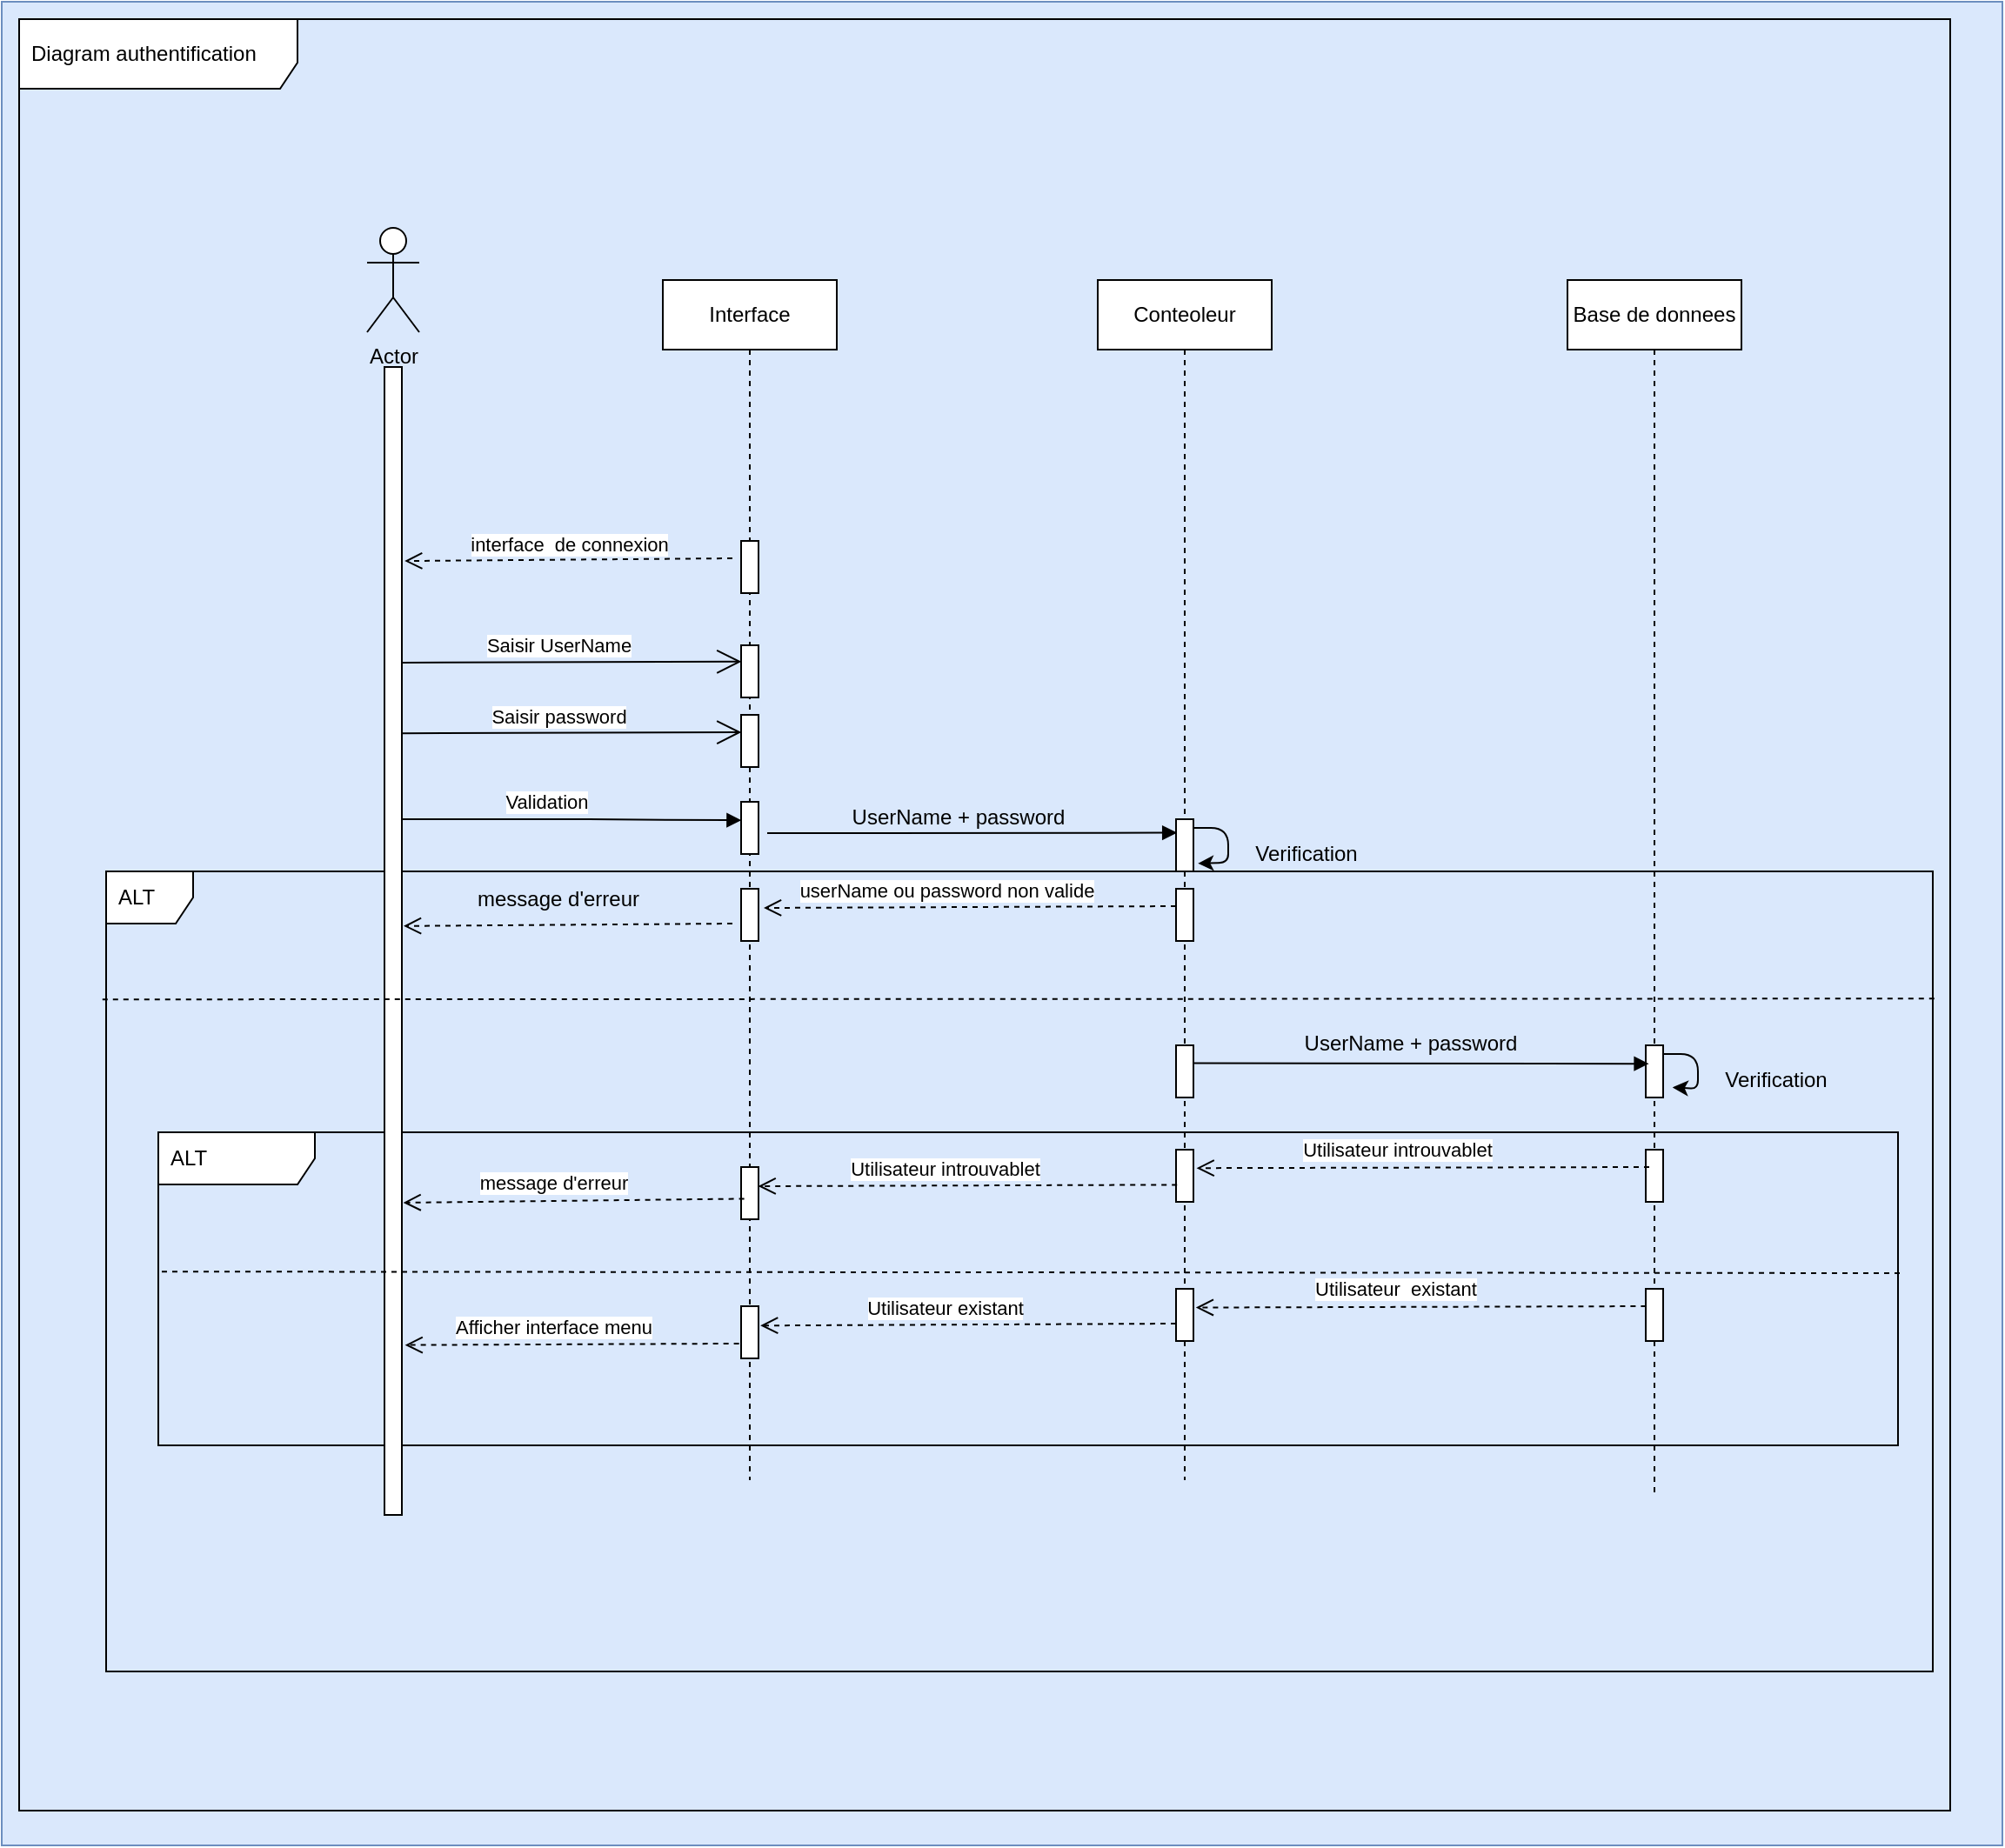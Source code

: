 <mxfile>
    <diagram id="Amquuo6YpdLtKz7LeLt5" name="Page-1">
        <mxGraphModel dx="1179" dy="1847" grid="1" gridSize="10" guides="1" tooltips="1" connect="1" arrows="1" fold="1" page="1" pageScale="1" pageWidth="827" pageHeight="1169" math="0" shadow="0">
            <root>
                <mxCell id="0"/>
                <mxCell id="1" parent="0"/>
                <mxCell id="69" value="" style="rounded=0;whiteSpace=wrap;html=1;fillColor=#dae8fc;strokeColor=#6c8ebf;" vertex="1" parent="1">
                    <mxGeometry y="-50" width="1150" height="1060" as="geometry"/>
                </mxCell>
                <mxCell id="37" value="ALT" style="shape=umlFrame;whiteSpace=wrap;html=1;width=50;height=30;boundedLbl=1;verticalAlign=middle;align=left;spacingLeft=5;" vertex="1" parent="1">
                    <mxGeometry x="60" y="450" width="1050" height="460" as="geometry"/>
                </mxCell>
                <mxCell id="2" value="Diagram authentification" style="shape=umlFrame;whiteSpace=wrap;html=1;width=160;height=40;boundedLbl=1;verticalAlign=middle;align=left;spacingLeft=5;" vertex="1" parent="1">
                    <mxGeometry x="10" y="-40" width="1110" height="1030" as="geometry"/>
                </mxCell>
                <mxCell id="53" value="ALT" style="shape=umlFrame;whiteSpace=wrap;html=1;width=90;height=30;boundedLbl=1;verticalAlign=middle;align=left;spacingLeft=5;" vertex="1" parent="1">
                    <mxGeometry x="90" y="600" width="1000" height="180" as="geometry"/>
                </mxCell>
                <mxCell id="4" value="Actor" style="shape=umlActor;verticalLabelPosition=bottom;verticalAlign=top;html=1;" vertex="1" parent="1">
                    <mxGeometry x="210" y="80" width="30" height="60" as="geometry"/>
                </mxCell>
                <mxCell id="5" value="" style="html=1;points=[];perimeter=orthogonalPerimeter;" vertex="1" parent="1">
                    <mxGeometry x="220" y="160" width="10" height="660" as="geometry"/>
                </mxCell>
                <mxCell id="9" value="Interface" style="shape=umlLifeline;perimeter=lifelinePerimeter;whiteSpace=wrap;html=1;container=1;collapsible=0;recursiveResize=0;outlineConnect=0;" vertex="1" parent="1">
                    <mxGeometry x="380" y="110" width="100" height="690" as="geometry"/>
                </mxCell>
                <mxCell id="12" value="" style="html=1;points=[];perimeter=orthogonalPerimeter;" vertex="1" parent="9">
                    <mxGeometry x="45" y="150" width="10" height="30" as="geometry"/>
                </mxCell>
                <mxCell id="15" value="" style="html=1;points=[];perimeter=orthogonalPerimeter;" vertex="1" parent="9">
                    <mxGeometry x="45" y="210" width="10" height="30" as="geometry"/>
                </mxCell>
                <mxCell id="19" value="" style="html=1;points=[];perimeter=orthogonalPerimeter;" vertex="1" parent="9">
                    <mxGeometry x="45" y="250" width="10" height="30" as="geometry"/>
                </mxCell>
                <mxCell id="22" value="" style="html=1;points=[];perimeter=orthogonalPerimeter;" vertex="1" parent="9">
                    <mxGeometry x="45" y="300" width="10" height="30" as="geometry"/>
                </mxCell>
                <mxCell id="41" value="" style="html=1;points=[];perimeter=orthogonalPerimeter;" vertex="1" parent="9">
                    <mxGeometry x="45" y="350" width="10" height="30" as="geometry"/>
                </mxCell>
                <mxCell id="59" value="" style="html=1;points=[];perimeter=orthogonalPerimeter;" vertex="1" parent="9">
                    <mxGeometry x="45" y="510" width="10" height="30" as="geometry"/>
                </mxCell>
                <mxCell id="67" value="" style="html=1;points=[];perimeter=orthogonalPerimeter;" vertex="1" parent="9">
                    <mxGeometry x="45" y="590" width="10" height="30" as="geometry"/>
                </mxCell>
                <mxCell id="10" value="Conteoleur" style="shape=umlLifeline;perimeter=lifelinePerimeter;whiteSpace=wrap;html=1;container=1;collapsible=0;recursiveResize=0;outlineConnect=0;" vertex="1" parent="1">
                    <mxGeometry x="630" y="110" width="100" height="690" as="geometry"/>
                </mxCell>
                <mxCell id="33" value="" style="html=1;points=[];perimeter=orthogonalPerimeter;" vertex="1" parent="10">
                    <mxGeometry x="45" y="310" width="10" height="30" as="geometry"/>
                </mxCell>
                <mxCell id="35" style="edgeStyle=none;html=1;entryX=1.26;entryY=0.847;entryDx=0;entryDy=0;entryPerimeter=0;" edge="1" parent="10" source="33" target="33">
                    <mxGeometry relative="1" as="geometry"/>
                </mxCell>
                <mxCell id="39" value="userName ou password non valide" style="html=1;verticalAlign=bottom;endArrow=open;dashed=1;endSize=8;entryX=1.3;entryY=0.367;entryDx=0;entryDy=0;entryPerimeter=0;" edge="1" parent="10" target="41">
                    <mxGeometry x="0.115" y="-1" relative="1" as="geometry">
                        <mxPoint x="45" y="360" as="sourcePoint"/>
                        <mxPoint x="-143.4" y="361.54" as="targetPoint"/>
                        <mxPoint as="offset"/>
                    </mxGeometry>
                </mxCell>
                <mxCell id="47" value="" style="html=1;points=[];perimeter=orthogonalPerimeter;" vertex="1" parent="10">
                    <mxGeometry x="45" y="440" width="10" height="30" as="geometry"/>
                </mxCell>
                <mxCell id="56" value="" style="html=1;points=[];perimeter=orthogonalPerimeter;" vertex="1" parent="10">
                    <mxGeometry x="45" y="500" width="10" height="30" as="geometry"/>
                </mxCell>
                <mxCell id="65" value="" style="html=1;points=[];perimeter=orthogonalPerimeter;" vertex="1" parent="10">
                    <mxGeometry x="45" y="580" width="10" height="30" as="geometry"/>
                </mxCell>
                <mxCell id="11" value="Base de donnees" style="shape=umlLifeline;perimeter=lifelinePerimeter;whiteSpace=wrap;html=1;container=1;collapsible=0;recursiveResize=0;outlineConnect=0;" vertex="1" parent="1">
                    <mxGeometry x="900" y="110" width="100" height="700" as="geometry"/>
                </mxCell>
                <mxCell id="49" value="" style="html=1;points=[];perimeter=orthogonalPerimeter;" vertex="1" parent="11">
                    <mxGeometry x="45" y="440" width="10" height="30" as="geometry"/>
                </mxCell>
                <mxCell id="51" style="edgeStyle=none;html=1;entryX=1.54;entryY=0.807;entryDx=0;entryDy=0;entryPerimeter=0;" edge="1" parent="11" source="49" target="49">
                    <mxGeometry relative="1" as="geometry"/>
                </mxCell>
                <mxCell id="54" value="" style="html=1;points=[];perimeter=orthogonalPerimeter;" vertex="1" parent="11">
                    <mxGeometry x="45" y="500" width="10" height="30" as="geometry"/>
                </mxCell>
                <mxCell id="63" value="" style="html=1;points=[];perimeter=orthogonalPerimeter;" vertex="1" parent="11">
                    <mxGeometry x="45" y="580" width="10" height="30" as="geometry"/>
                </mxCell>
                <mxCell id="13" value="interface&amp;nbsp; de connexion" style="html=1;verticalAlign=bottom;endArrow=open;dashed=1;endSize=8;entryX=1.16;entryY=0.169;entryDx=0;entryDy=0;entryPerimeter=0;" edge="1" parent="1" target="5">
                    <mxGeometry x="-0.002" relative="1" as="geometry">
                        <mxPoint x="420" y="270" as="sourcePoint"/>
                        <mxPoint x="340" y="270" as="targetPoint"/>
                        <mxPoint as="offset"/>
                    </mxGeometry>
                </mxCell>
                <mxCell id="14" value="" style="endArrow=open;endFill=1;endSize=12;html=1;entryX=0.02;entryY=0.313;entryDx=0;entryDy=0;entryPerimeter=0;" edge="1" parent="1" target="15">
                    <mxGeometry width="160" relative="1" as="geometry">
                        <mxPoint x="230" y="330" as="sourcePoint"/>
                        <mxPoint x="400" y="330" as="targetPoint"/>
                    </mxGeometry>
                </mxCell>
                <mxCell id="16" value="Saisir UserName" style="edgeLabel;html=1;align=center;verticalAlign=middle;resizable=0;points=[];" vertex="1" connectable="0" parent="14">
                    <mxGeometry x="-0.295" y="1" relative="1" as="geometry">
                        <mxPoint x="21" y="-9" as="offset"/>
                    </mxGeometry>
                </mxCell>
                <mxCell id="17" value="" style="endArrow=open;endFill=1;endSize=12;html=1;entryX=0.02;entryY=0.313;entryDx=0;entryDy=0;entryPerimeter=0;" edge="1" parent="1">
                    <mxGeometry width="160" relative="1" as="geometry">
                        <mxPoint x="230" y="370.61" as="sourcePoint"/>
                        <mxPoint x="425.2" y="370.0" as="targetPoint"/>
                    </mxGeometry>
                </mxCell>
                <mxCell id="18" value="Saisir password" style="edgeLabel;html=1;align=center;verticalAlign=middle;resizable=0;points=[];" vertex="1" connectable="0" parent="17">
                    <mxGeometry x="-0.295" y="1" relative="1" as="geometry">
                        <mxPoint x="21" y="-9" as="offset"/>
                    </mxGeometry>
                </mxCell>
                <mxCell id="23" value="" style="endArrow=block;endFill=1;html=1;edgeStyle=orthogonalEdgeStyle;align=left;verticalAlign=top;exitX=1;exitY=0.394;exitDx=0;exitDy=0;exitPerimeter=0;entryX=0.02;entryY=0.353;entryDx=0;entryDy=0;entryPerimeter=0;" edge="1" parent="1" source="5" target="22">
                    <mxGeometry x="-1" relative="1" as="geometry">
                        <mxPoint x="260" y="420" as="sourcePoint"/>
                        <mxPoint x="420" y="420" as="targetPoint"/>
                    </mxGeometry>
                </mxCell>
                <mxCell id="25" value="Validation" style="edgeLabel;html=1;align=center;verticalAlign=middle;resizable=0;points=[];" vertex="1" connectable="0" parent="23">
                    <mxGeometry x="-0.154" y="2" relative="1" as="geometry">
                        <mxPoint y="-8" as="offset"/>
                    </mxGeometry>
                </mxCell>
                <mxCell id="32" value="" style="html=1;verticalAlign=bottom;labelBackgroundColor=none;endArrow=block;endFill=1;endSize=6;align=left;entryX=0.06;entryY=0.26;entryDx=0;entryDy=0;entryPerimeter=0;" edge="1" parent="1" target="33">
                    <mxGeometry x="-1" relative="1" as="geometry">
                        <mxPoint x="440" y="428" as="sourcePoint"/>
                        <mxPoint x="600" y="430" as="targetPoint"/>
                    </mxGeometry>
                </mxCell>
                <mxCell id="34" value="UserName + password" style="text;align=center;fontStyle=0;verticalAlign=middle;spacingLeft=3;spacingRight=3;strokeColor=none;rotatable=0;points=[[0,0.5],[1,0.5]];portConstraint=eastwest;" vertex="1" parent="1">
                    <mxGeometry x="480" y="410" width="140" height="16" as="geometry"/>
                </mxCell>
                <mxCell id="36" value="Verification" style="text;align=center;fontStyle=0;verticalAlign=middle;spacingLeft=3;spacingRight=3;strokeColor=none;rotatable=0;points=[[0,0.5],[1,0.5]];portConstraint=eastwest;" vertex="1" parent="1">
                    <mxGeometry x="710" y="426" width="80" height="26" as="geometry"/>
                </mxCell>
                <mxCell id="38" value="" style="html=1;points=[];perimeter=orthogonalPerimeter;" vertex="1" parent="1">
                    <mxGeometry x="675" y="460" width="10" height="30" as="geometry"/>
                </mxCell>
                <mxCell id="43" value="" style="html=1;verticalAlign=bottom;endArrow=open;dashed=1;endSize=8;entryX=1.1;entryY=0.487;entryDx=0;entryDy=0;entryPerimeter=0;" edge="1" parent="1" target="5">
                    <mxGeometry x="-0.25" y="-52" relative="1" as="geometry">
                        <mxPoint x="420" y="480" as="sourcePoint"/>
                        <mxPoint x="340" y="480" as="targetPoint"/>
                        <mxPoint as="offset"/>
                    </mxGeometry>
                </mxCell>
                <mxCell id="45" value="message d'erreur" style="text;align=center;fontStyle=0;verticalAlign=middle;spacingLeft=3;spacingRight=3;strokeColor=none;rotatable=0;points=[[0,0.5],[1,0.5]];portConstraint=eastwest;" vertex="1" parent="1">
                    <mxGeometry x="270" y="452" width="100" height="26" as="geometry"/>
                </mxCell>
                <mxCell id="46" value="" style="endArrow=none;dashed=1;html=1;exitX=-0.002;exitY=0.16;exitDx=0;exitDy=0;exitPerimeter=0;entryX=1.002;entryY=0.159;entryDx=0;entryDy=0;entryPerimeter=0;" edge="1" parent="1" source="37" target="37">
                    <mxGeometry width="50" height="50" relative="1" as="geometry">
                        <mxPoint x="410" y="640" as="sourcePoint"/>
                        <mxPoint x="460" y="590" as="targetPoint"/>
                    </mxGeometry>
                </mxCell>
                <mxCell id="48" value="" style="html=1;verticalAlign=bottom;labelBackgroundColor=none;endArrow=block;endFill=1;endSize=6;align=left;entryX=0.18;entryY=0.353;entryDx=0;entryDy=0;entryPerimeter=0;" edge="1" parent="1" target="49">
                    <mxGeometry x="-1" relative="1" as="geometry">
                        <mxPoint x="685" y="560.2" as="sourcePoint"/>
                        <mxPoint x="920.6" y="560.0" as="targetPoint"/>
                    </mxGeometry>
                </mxCell>
                <mxCell id="50" value="UserName + password" style="text;align=center;fontStyle=0;verticalAlign=middle;spacingLeft=3;spacingRight=3;strokeColor=none;rotatable=0;points=[[0,0.5],[1,0.5]];portConstraint=eastwest;" vertex="1" parent="1">
                    <mxGeometry x="740" y="540" width="140" height="16" as="geometry"/>
                </mxCell>
                <mxCell id="52" value="Verification" style="text;align=center;fontStyle=0;verticalAlign=middle;spacingLeft=3;spacingRight=3;strokeColor=none;rotatable=0;points=[[0,0.5],[1,0.5]];portConstraint=eastwest;" vertex="1" parent="1">
                    <mxGeometry x="980" y="556" width="80" height="26" as="geometry"/>
                </mxCell>
                <mxCell id="55" value="Utilisateur introuvablet" style="html=1;verticalAlign=bottom;endArrow=open;dashed=1;endSize=8;entryX=1.18;entryY=0.353;entryDx=0;entryDy=0;entryPerimeter=0;" edge="1" parent="1" target="56">
                    <mxGeometry x="0.115" y="-1" relative="1" as="geometry">
                        <mxPoint x="947" y="620" as="sourcePoint"/>
                        <mxPoint x="710" y="621" as="targetPoint"/>
                        <mxPoint as="offset"/>
                    </mxGeometry>
                </mxCell>
                <mxCell id="58" value="Utilisateur introuvablet" style="html=1;verticalAlign=bottom;endArrow=open;dashed=1;endSize=8;exitX=0.06;exitY=0.673;exitDx=0;exitDy=0;exitPerimeter=0;entryX=0.98;entryY=0.367;entryDx=0;entryDy=0;entryPerimeter=0;" edge="1" parent="1" source="56" target="59">
                    <mxGeometry x="0.115" y="-1" relative="1" as="geometry">
                        <mxPoint x="640" y="631" as="sourcePoint"/>
                        <mxPoint x="470" y="631" as="targetPoint"/>
                        <mxPoint as="offset"/>
                    </mxGeometry>
                </mxCell>
                <mxCell id="60" value="message d'erreur" style="html=1;verticalAlign=bottom;endArrow=open;dashed=1;endSize=8;entryX=1.08;entryY=0.728;entryDx=0;entryDy=0;entryPerimeter=0;exitX=0.18;exitY=0.607;exitDx=0;exitDy=0;exitPerimeter=0;" edge="1" parent="1" source="59" target="5">
                    <mxGeometry x="0.115" y="-1" relative="1" as="geometry">
                        <mxPoint x="400" y="640.18" as="sourcePoint"/>
                        <mxPoint x="260.0" y="640.0" as="targetPoint"/>
                        <mxPoint as="offset"/>
                    </mxGeometry>
                </mxCell>
                <mxCell id="61" value="" style="endArrow=none;dashed=1;html=1;entryX=1.003;entryY=0.45;entryDx=0;entryDy=0;entryPerimeter=0;exitX=0.002;exitY=0.445;exitDx=0;exitDy=0;exitPerimeter=0;" edge="1" parent="1" source="53" target="53">
                    <mxGeometry width="50" height="50" relative="1" as="geometry">
                        <mxPoint x="100" y="681" as="sourcePoint"/>
                        <mxPoint x="1060" y="680" as="targetPoint"/>
                    </mxGeometry>
                </mxCell>
                <mxCell id="64" value="Utilisateur&amp;nbsp; existant" style="html=1;verticalAlign=bottom;endArrow=open;dashed=1;endSize=8;entryX=1.141;entryY=0.359;entryDx=0;entryDy=0;entryPerimeter=0;" edge="1" parent="1" target="65">
                    <mxGeometry x="0.115" y="-1" relative="1" as="geometry">
                        <mxPoint x="945.2" y="700" as="sourcePoint"/>
                        <mxPoint x="700" y="701" as="targetPoint"/>
                        <mxPoint as="offset"/>
                    </mxGeometry>
                </mxCell>
                <mxCell id="66" value="Utilisateur existant" style="html=1;verticalAlign=bottom;endArrow=open;dashed=1;endSize=8;exitX=0.06;exitY=0.673;exitDx=0;exitDy=0;exitPerimeter=0;entryX=1.106;entryY=0.371;entryDx=0;entryDy=0;entryPerimeter=0;" edge="1" parent="1" target="67">
                    <mxGeometry x="0.115" y="-1" relative="1" as="geometry">
                        <mxPoint x="675.0" y="710" as="sourcePoint"/>
                        <mxPoint x="460" y="711" as="targetPoint"/>
                        <mxPoint as="offset"/>
                    </mxGeometry>
                </mxCell>
                <mxCell id="68" value="Afficher interface menu" style="html=1;verticalAlign=bottom;endArrow=open;dashed=1;endSize=8;entryX=1.182;entryY=0.852;entryDx=0;entryDy=0;entryPerimeter=0;exitX=-0.118;exitY=0.716;exitDx=0;exitDy=0;exitPerimeter=0;" edge="1" parent="1" source="67" target="5">
                    <mxGeometry x="0.115" y="-1" relative="1" as="geometry">
                        <mxPoint x="410" y="721" as="sourcePoint"/>
                        <mxPoint x="240.0" y="721.13" as="targetPoint"/>
                        <mxPoint as="offset"/>
                    </mxGeometry>
                </mxCell>
            </root>
        </mxGraphModel>
    </diagram>
</mxfile>